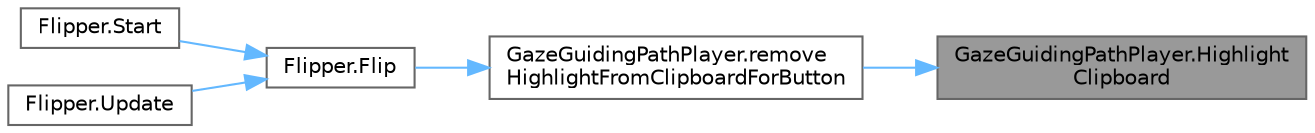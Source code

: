 digraph "GazeGuidingPathPlayer.HighlightClipboard"
{
 // LATEX_PDF_SIZE
  bgcolor="transparent";
  edge [fontname=Helvetica,fontsize=10,labelfontname=Helvetica,labelfontsize=10];
  node [fontname=Helvetica,fontsize=10,shape=box,height=0.2,width=0.4];
  rankdir="RL";
  Node1 [id="Node000001",label="GazeGuidingPathPlayer.Highlight\lClipboard",height=0.2,width=0.4,color="gray40", fillcolor="grey60", style="filled", fontcolor="black",tooltip="This method highlights a task specified by index."];
  Node1 -> Node2 [id="edge5_Node000001_Node000002",dir="back",color="steelblue1",style="solid",tooltip=" "];
  Node2 [id="Node000002",label="GazeGuidingPathPlayer.remove\lHighlightFromClipboardForButton",height=0.2,width=0.4,color="grey40", fillcolor="white", style="filled",URL="$class_gaze_guiding_path_player.html#abbdd9b25780b3cb2057de8b017c777ef",tooltip="This method removes highlighting from a clipboard by reinitialising the respective clipboard without ..."];
  Node2 -> Node3 [id="edge6_Node000002_Node000003",dir="back",color="steelblue1",style="solid",tooltip=" "];
  Node3 [id="Node000003",label="Flipper.Flip",height=0.2,width=0.4,color="grey40", fillcolor="white", style="filled",URL="$class_flipper.html#a79a6a3483ba974096106ff09e879b7b5",tooltip="This method toggles gaze-guiding features on or off when the player flips the appropriate switch on t..."];
  Node3 -> Node4 [id="edge7_Node000003_Node000004",dir="back",color="steelblue1",style="solid",tooltip=" "];
  Node4 [id="Node000004",label="Flipper.Start",height=0.2,width=0.4,color="grey40", fillcolor="white", style="filled",URL="$class_flipper.html#a31fb6b9a26dff9407966639f9c6d69b0",tooltip="This method sets up input actions and initialises the gaze-guiding features' states based on the sett..."];
  Node3 -> Node5 [id="edge8_Node000003_Node000005",dir="back",color="steelblue1",style="solid",tooltip=" "];
  Node5 [id="Node000005",label="Flipper.Update",height=0.2,width=0.4,color="grey40", fillcolor="white", style="filled",URL="$class_flipper.html#a764009689ccde98f855291a5b2bee954",tooltip="This method updates the state of the gaze-guiding features based on the player's interaction with the..."];
}
